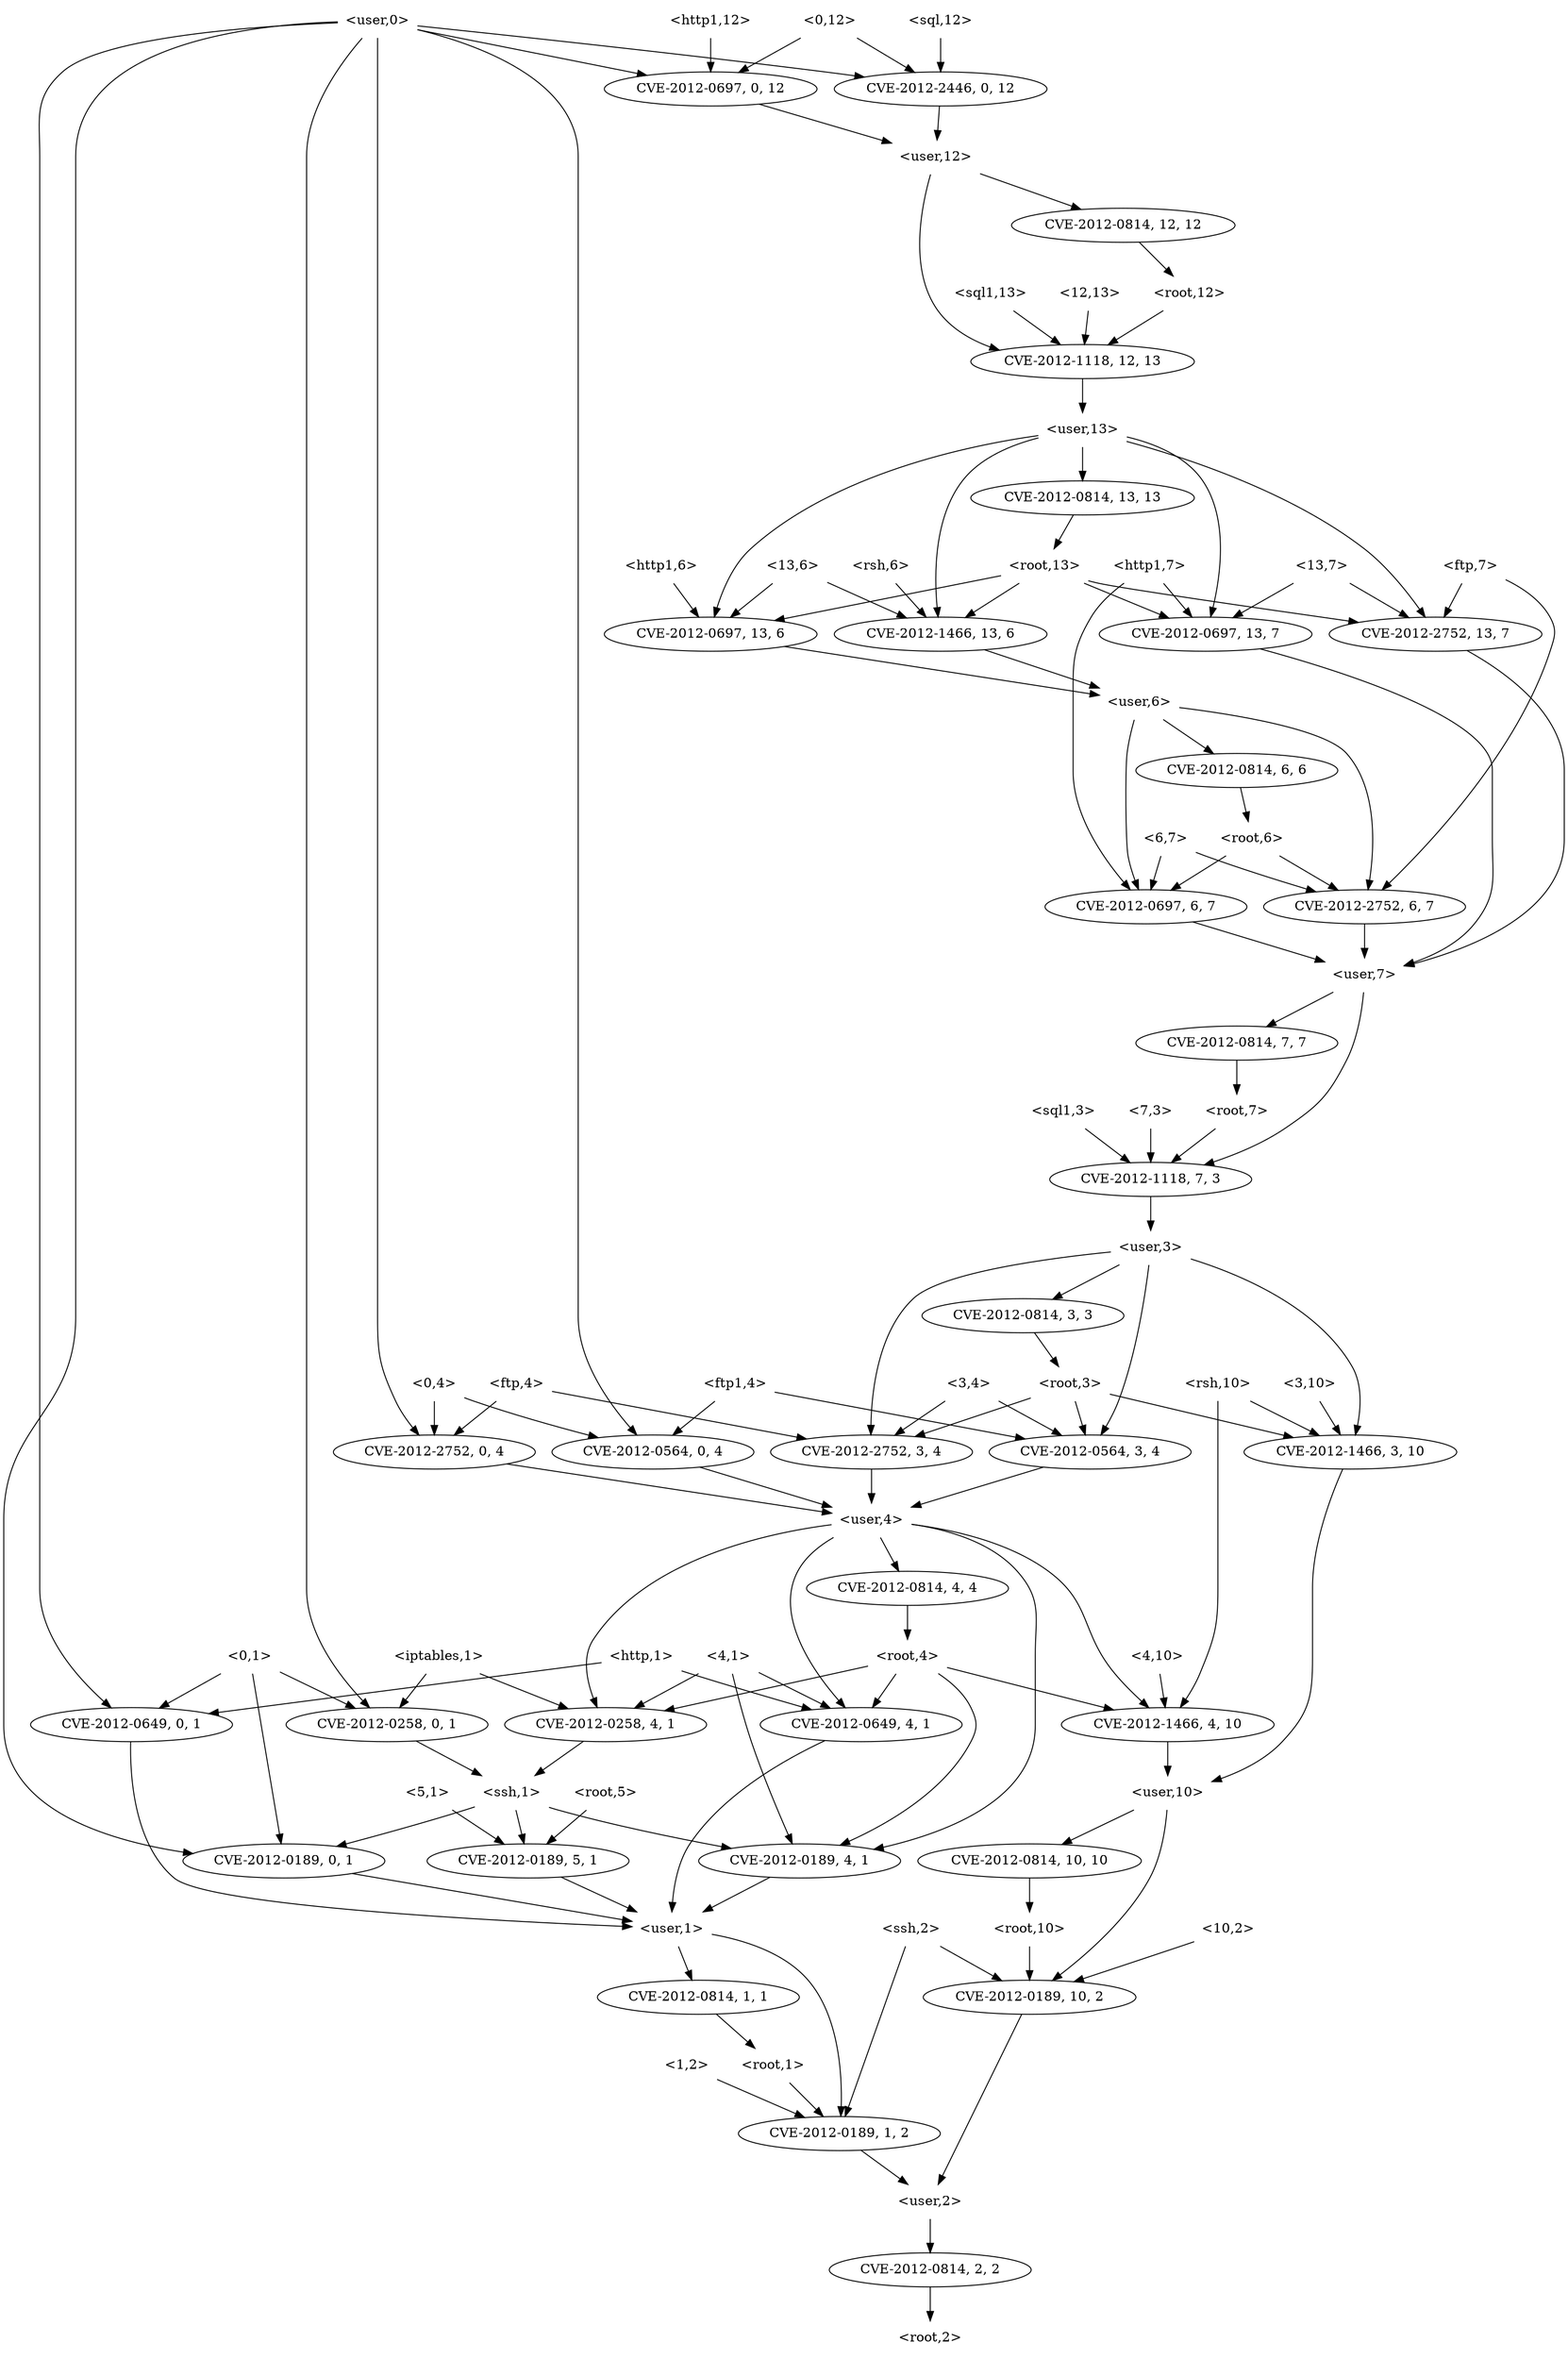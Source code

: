 strict digraph {
	graph [bb="0,0,1355,2484"];
	node [label="\N"];
	"<12,13>"	 [height=0.5,
		pos="711,2178",
		shape=plaintext,
		width=0.88889];
	"<v_sql1,12,13>"	 [height=0.5,
		label=<CVE-2012-1118, 12, 13>,
		pos="856,2106",
		width=2.7013];
	"<12,13>" -> "<v_sql1,12,13>"	 [pos="e,822.9,2123 743.18,2161.5 764.01,2151.4 791.34,2138.2 813.89,2127.3"];
	"<user,13>"	 [height=0.5,
		pos="856,2034",
		shape=plaintext,
		width=1.0069];
	"<v_sql1,12,13>" -> "<user,13>"	 [pos="e,856,2052.1 856,2087.7 856,2080 856,2070.7 856,2062.1"];
	"<root,5>"	 [height=0.5,
		pos="756,594",
		shape=plaintext,
		width=0.89583];
	"<v_ssh,5,1>"	 [height=0.5,
		label=<CVE-2012-0189, 5, 1>,
		pos="659,522",
		width=2.4499];
	"<root,5>" -> "<v_ssh,5,1>"	 [pos="e,682.03,539.62 732.02,575.7 719.39,566.58 703.73,555.28 690.17,545.49"];
	"<user,1>"	 [height=0.5,
		pos="659,450",
		shape=plaintext,
		width=0.91667];
	"<v_ssh,5,1>" -> "<user,1>"	 [pos="e,659,468.1 659,503.7 659,495.98 659,486.71 659,478.11"];
	"<v_iptables,4,1>"	 [height=0.5,
		label=<CVE-2012-0258, 4, 1>,
		pos="738,666",
		width=2.4499];
	"<ssh,1>"	 [height=0.5,
		pos="602,594",
		shape=plaintext,
		width=0.84028];
	"<v_iptables,4,1>" -> "<ssh,1>"	 [pos="e,632.27,610.58 707.14,649.12 687.61,639.07 662.2,625.98 641.24,615.2"];
	"<v_ssh,4,1>"	 [height=0.5,
		label=<CVE-2012-0189, 4, 1>,
		pos="854,522",
		width=2.4499];
	"<ssh,1>" -> "<v_ssh,4,1>"	 [pos="e,794.34,535.29 632.38,579.5 635.6,578.25 638.85,577.06 642,576 688.79,560.32 742.76,546.89 784.54,537.47"];
	"<ssh,1>" -> "<v_ssh,5,1>"	 [pos="e,645.07,540.1 616.09,575.7 622.92,567.3 631.26,557.07 638.76,547.86"];
	"<v_ssh,0,1>"	 [height=0.5,
		label=<CVE-2012-0189, 0, 1>,
		pos="330,522",
		width=2.4499];
	"<ssh,1>" -> "<v_ssh,0,1>"	 [pos="e,382.54,536.52 571.59,585.17 528.43,574.07 448.44,553.48 392.37,539.05"];
	"<13,7>"	 [height=0.5,
		pos="1099,1890",
		shape=plaintext,
		width=0.78472];
	"<v_ftp,13,7>"	 [height=0.5,
		label=<CVE-2012-2752, 13, 7>,
		pos="1205,1818",
		width=2.5686];
	"<13,7>" -> "<v_ftp,13,7>"	 [pos="e,1180.1,1835.5 1124.9,1871.9 1139,1862.6 1156.5,1851 1171.5,1841.1"];
	"<v_http1,13,7>"	 [height=0.5,
		label=<CVE-2012-0697, 13, 7>,
		pos="1001,1818",
		width=2.5686];
	"<13,7>" -> "<v_http1,13,7>"	 [pos="e,1024.1,1835.5 1075,1871.9 1062.2,1862.7 1046.2,1851.3 1032.3,1841.4"];
	"<user,7>"	 [height=0.5,
		pos="1141,1458",
		shape=plaintext,
		width=0.91667];
	"<v_ftp,13,7>" -> "<user,7>"	 [pos="e,1174,1467.1 1235.3,1800.8 1273.2,1778.1 1333,1733.1 1333,1675 1333,1675 1333,1675 1333,1601 1333,1527.3 1240.4,1487.5 1183.8,1470"];
	"<v_http1,13,7>" -> "<user,7>"	 [pos="e,1174.2,1469 1046.2,1802.2 1119.7,1776.7 1257,1722.6 1257,1675 1257,1675 1257,1675 1257,1601 1257,1560.6 1262.2,1544.4 1238,1512\
 1224.5,1493.9 1202.9,1481.2 1183.5,1472.8"];
	"<v_root,4,4>"	 [height=0.5,
		label=<CVE-2012-0814, 4, 4>,
		pos="854,810",
		width=2.4499];
	"<root,4>"	 [height=0.5,
		pos="854,738",
		shape=plaintext,
		width=0.89583];
	"<v_root,4,4>" -> "<root,4>"	 [pos="e,854,756.1 854,791.7 854,783.98 854,774.71 854,766.11"];
	"<root,4>" -> "<v_ssh,4,1>"	 [pos="e,859.82,540.44 859.82,719.56 862.93,709.33 866.43,696.08 868,684 874.18,636.4 874.18,623.6 868,576 866.9,567.51 864.84,558.43 862.63\
,550.24"];
	"<root,4>" -> "<v_iptables,4,1>"	 [pos="e,764.89,683.23 825.62,719.88 810,710.45 790.47,698.66 773.8,688.61"];
	"<v_http,4,1>"	 [height=0.5,
		label=<CVE-2012-0649, 4, 1>,
		pos="543,666",
		width=2.4499];
	"<root,4>" -> "<v_http,4,1>"	 [pos="e,600.02,679.83 821.6,729.71 771.73,718.48 675.1,696.73 609.81,682.04"];
	"<v_rsh,4,10>"	 [height=0.5,
		label=<CVE-2012-1466, 4, 10>,
		pos="1091,666",
		width=2.5686];
	"<root,4>" -> "<v_rsh,4,10>"	 [pos="e,1042.1,681.45 886.46,727.41 923.9,716.36 986.2,697.95 1032.2,684.36"];
	"<v_http,4,1>" -> "<user,1>"	 [pos="e,625.62,460.41 540.23,647.75 536.14,616.24 531.91,548.55 562,504 574.74,485.14 596.49,472.38 616.17,464.12"];
	"<v_ssh,1,2>"	 [height=0.5,
		label=<CVE-2012-0189, 1, 2>,
		pos="802,234",
		width=2.4499];
	"<user,1>" -> "<v_ssh,1,2>"	 [pos="e,803.85,252.06 692.01,442.57 718.35,435.66 754.03,421.97 774,396 803.96,357.04 806.2,297.07 804.51,262.38"];
	"<v_root,1,1>"	 [height=0.5,
		label=<CVE-2012-0814, 1, 1>,
		pos="677,378",
		width=2.4499];
	"<user,1>" -> "<v_root,1,1>"	 [pos="e,672.6,396.1 663.45,431.7 665.45,423.9 667.87,414.51 670.1,405.83"];
	"<root,3>"	 [height=0.5,
		pos="1007,1026",
		shape=plaintext,
		width=0.89583];
	"<v_rsh,3,10>"	 [height=0.5,
		label=<CVE-2012-1466, 3, 10>,
		pos="1262,954",
		width=2.5686];
	"<root,3>" -> "<v_rsh,3,10>"	 [pos="e,1210.6,969.11 1039.3,1016.1 1079.8,1005 1149.9,985.77 1200.7,971.83"];
	"<v_ftp1,3,4>"	 [height=0.5,
		label=<CVE-2012-0564, 3, 4>,
		pos="1025,954",
		width=2.4499];
	"<root,3>" -> "<v_ftp1,3,4>"	 [pos="e,1020.6,972.1 1011.4,1007.7 1013.5,999.9 1015.9,990.51 1018.1,981.83"];
	"<v_ftp,3,4>"	 [height=0.5,
		label=<CVE-2012-2752, 3, 4>,
		pos="830,954",
		width=2.4499];
	"<root,3>" -> "<v_ftp,3,4>"	 [pos="e,868.74,970.32 974.54,1012.2 947.61,1001.5 908.93,986.21 878.35,974.12"];
	"<user,10>"	 [height=0.5,
		pos="1093,594",
		shape=plaintext,
		width=1.0069];
	"<v_rsh,3,10>" -> "<user,10>"	 [pos="e,1129.4,608.11 1256.9,935.68 1249.6,909.11 1237,856.56 1237,811 1237,811 1237,811 1237,737 1237,692.68 1223,679.71 1192,648 1177.2\
,632.8 1157,620.93 1138.8,612.32"];
	"<user,4>"	 [height=0.5,
		pos="830,882",
		shape=plaintext,
		width=0.91667];
	"<v_ftp1,3,4>" -> "<user,4>"	 [pos="e,863.05,894.86 983.17,937.98 950.61,926.3 905.61,910.14 872.81,898.37"];
	"<v_ftp,3,4>" -> "<user,4>"	 [pos="e,830,900.1 830,935.7 830,927.98 830,918.71 830,910.11"];
	"<0,1>"	 [height=0.5,
		pos="185,738",
		shape=plaintext,
		width=0.75];
	"<v_http,0,1>"	 [height=0.5,
		label=<CVE-2012-0649, 0, 1>,
		pos="116,666",
		width=2.4499];
	"<0,1>" -> "<v_http,0,1>"	 [pos="e,132.86,684.1 167.94,719.7 159.5,711.14 149.18,700.66 139.96,691.3"];
	"<v_iptables,0,1>"	 [height=0.5,
		label=<CVE-2012-0258, 0, 1>,
		pos="348,666",
		width=2.4499];
	"<0,1>" -> "<v_iptables,0,1>"	 [pos="e,310.02,682.32 212.07,724.06 215.07,722.67 218.09,721.29 221,720 247.1,708.4 276.51,696.08 300.45,686.24"];
	"<0,1>" -> "<v_ssh,0,1>"	 [pos="e,318.53,539.94 196.62,719.85 222.08,682.27 282.9,592.51 312.81,548.37"];
	"<v_http,0,1>" -> "<user,1>"	 [pos="e,625.78,451.76 122.77,648.03 137.27,614.12 174.82,538.33 233,504 297.11,466.17 520.56,455.11 615.64,452.07"];
	"<v_iptables,0,1>" -> "<ssh,1>"	 [pos="e,571.46,603.42 398.18,651.17 446.07,637.97 517.29,618.35 561.62,606.13"];
	"<v_ssh,0,1>" -> "<user,1>"	 [pos="e,625.76,458.07 388.82,508.49 454.03,494.61 557.66,472.56 615.8,460.19"];
	"<rsh,6>"	 [height=0.5,
		pos="772,1890",
		shape=plaintext,
		width=0.81944];
	"<v_rsh,13,6>"	 [height=0.5,
		label=<CVE-2012-1466, 13, 6>,
		pos="759,1818",
		width=2.5686];
	"<rsh,6>" -> "<v_rsh,13,6>"	 [pos="e,762.18,1836.1 768.79,1871.7 767.35,1864 765.63,1854.7 764.04,1846.1"];
	"<user,6>"	 [height=0.5,
		pos="941,1746",
		shape=plaintext,
		width=0.91667];
	"<v_rsh,13,6>" -> "<user,6>"	 [pos="e,907.85,1759.8 798.94,1801.6 828.4,1790.3 868.41,1774.9 898.47,1763.4"];
	"<root,7>"	 [height=0.5,
		pos="1079,1314",
		shape=plaintext,
		width=0.89583];
	"<v_sql1,7,3>"	 [height=0.5,
		label=<CVE-2012-1118, 7, 3>,
		pos="1079,1242",
		width=2.4499];
	"<root,7>" -> "<v_sql1,7,3>"	 [pos="e,1079,1260.1 1079,1295.7 1079,1288 1079,1278.7 1079,1270.1"];
	"<user,3>"	 [height=0.5,
		pos="1079,1170",
		shape=plaintext,
		width=0.91667];
	"<v_sql1,7,3>" -> "<user,3>"	 [pos="e,1079,1188.1 1079,1223.7 1079,1216 1079,1206.7 1079,1198.1"];
	"<http,1>"	 [height=0.5,
		pos="263,738",
		shape=plaintext,
		width=0.89583];
	"<http,1>" -> "<v_http,0,1>"	 [pos="e,149.2,682.81 230.74,721.64 209.5,711.52 181.46,698.17 158.41,687.2"];
	"<http,1>" -> "<v_http,4,1>"	 [pos="e,489.65,680.34 295.39,728.9 340.28,717.68 422.31,697.17 479.61,682.85"];
	"<user,7>" -> "<v_sql1,7,3>"	 [pos="e,1096,1260.1 1141.6,1439.8 1142.2,1409.5 1140.5,1345.2 1120,1296 1115.8,1286 1109.3,1276.3 1102.6,1267.9"];
	"<v_root,7,7>"	 [height=0.5,
		label=<CVE-2012-0814, 7, 7>,
		pos="1025,1386",
		width=2.4499];
	"<user,7>" -> "<v_root,7,7>"	 [pos="e,1051.9,1403.2 1112.6,1439.9 1097,1430.5 1077.5,1418.7 1060.8,1408.6"];
	"<5,1>"	 [height=0.5,
		pos="678,594",
		shape=plaintext,
		width=0.75];
	"<5,1>" -> "<v_ssh,5,1>"	 [pos="e,663.64,540.1 673.3,575.7 671.19,567.9 668.64,558.51 666.28,549.83"];
	"<3,10>"	 [height=0.5,
		pos="1221,1026",
		shape=plaintext,
		width=0.78472];
	"<3,10>" -> "<v_rsh,3,10>"	 [pos="e,1252,972.1 1231.1,1007.7 1235.9,999.64 1241.6,989.89 1246.8,980.98"];
	"<v_root,7,7>" -> "<root,7>"	 [pos="e,1065.7,1332.3 1038.1,1368.1 1044.5,1359.8 1052.3,1349.6 1059.4,1340.4"];
	"<v_root,3,3>"	 [height=0.5,
		label=<CVE-2012-0814, 3, 3>,
		pos="963,1098",
		width=2.4499];
	"<v_root,3,3>" -> "<root,3>"	 [pos="e,996.14,1044.3 973.65,1080.1 978.76,1071.9 985,1062 990.69,1052.9"];
	"<ftp1,4>"	 [height=0.5,
		pos="710,1026",
		shape=plaintext,
		width=0.89583];
	"<v_ftp1,0,4>"	 [height=0.5,
		label=<CVE-2012-0564, 0, 4>,
		pos="635,954",
		width=2.4499];
	"<ftp1,4>" -> "<v_ftp1,0,4>"	 [pos="e,653.07,971.86 691.46,1007.7 682.13,998.99 670.67,988.29 660.52,978.82"];
	"<ftp1,4>" -> "<v_ftp1,3,4>"	 [pos="e,967.71,967.73 742.52,1017.8 793.06,1006.5 891.51,984.67 957.77,969.94"];
	"<v_ftp1,0,4>" -> "<user,4>"	 [pos="e,796.95,894.86 676.83,937.98 709.39,926.3 754.39,910.14 787.19,898.37"];
	"<iptables,1>"	 [height=0.5,
		pos="595,738",
		shape=plaintext,
		width=1.1944];
	"<iptables,1>" -> "<v_iptables,0,1>"	 [pos="e,397.32,680.98 551.98,724.81 511.88,713.44 451.75,696.4 407.15,683.76"];
	"<iptables,1>" -> "<v_iptables,4,1>"	 [pos="e,705.34,682.99 629.98,719.88 650.01,710.07 675.25,697.72 696.3,687.41"];
	"<user,2>"	 [height=0.5,
		pos="873,162",
		shape=plaintext,
		width=0.91667];
	"<v_root,2,2>"	 [height=0.5,
		label=<CVE-2012-0814, 2, 2>,
		pos="873,90",
		width=2.4499];
	"<user,2>" -> "<v_root,2,2>"	 [pos="e,873,108.1 873,143.7 873,135.98 873,126.71 873,118.11"];
	"<root,2>"	 [height=0.5,
		pos="873,18",
		shape=plaintext,
		width=0.89583];
	"<v_root,2,2>" -> "<root,2>"	 [pos="e,873,36.104 873,71.697 873,63.983 873,54.712 873,46.112"];
	"<v_http1,0,12>"	 [height=0.5,
		label=<CVE-2012-0697, 0, 12>,
		pos="555,2394",
		width=2.5686];
	"<user,12>"	 [height=0.5,
		pos="754,2322",
		shape=plaintext,
		width=1.0069];
	"<v_http1,0,12>" -> "<user,12>"	 [pos="e,717.72,2335.8 597.69,2378 630.22,2366.5 674.95,2350.8 708.22,2339.1"];
	"<v_root,12,12>"	 [height=0.5,
		label=<CVE-2012-0814, 12, 12>,
		pos="736,2250",
		width=2.7013];
	"<user,12>" -> "<v_root,12,12>"	 [pos="e,740.4,2268.1 749.55,2303.7 747.55,2295.9 745.13,2286.5 742.9,2277.8"];
	"<user,12>" -> "<v_sql1,12,13>"	 [pos="e,859.24,2124.1 790.28,2308.4 808.94,2300 830.2,2286.9 842,2268 867.59,2227 865.07,2168.2 860.69,2134.2"];
	"<root,1>"	 [height=0.5,
		pos="741,306",
		shape=plaintext,
		width=0.89583];
	"<root,1>" -> "<v_ssh,1,2>"	 [pos="e,787.09,252.1 756.08,287.7 763.39,279.3 772.31,269.07 780.34,259.86"];
	"<v_ssh,1,2>" -> "<user,2>"	 [pos="e,855.48,180.28 819.19,216.05 827.87,207.5 838.56,196.96 848.11,187.54"];
	"<user,13>" -> "<v_rsh,13,6>"	 [pos="e,748.22,1835.9 819.67,2023.5 796.41,2015.6 767.43,2002 750,1980 719.84,1941.9 722.02,1919.3 733,1872 735.15,1862.7 739.18,1853.2\
 743.42,1844.8"];
	"<v_root,13,13>"	 [height=0.5,
		label=<CVE-2012-0814, 13, 13>,
		pos="856,1962",
		width=2.7013];
	"<user,13>" -> "<v_root,13,13>"	 [pos="e,856,1980.1 856,2015.7 856,2008 856,1998.7 856,1990.1"];
	"<v_http1,13,6>"	 [height=0.5,
		label=<CVE-2012-0697, 13, 6>,
		pos="555,1818",
		width=2.5686];
	"<user,13>" -> "<v_http1,13,6>"	 [pos="e,542.31,1836.1 819.62,2031.6 749.49,2026.7 596.62,2004.9 530,1908 517.03,1889.1 526.28,1863.7 537.01,1844.8"];
	"<user,13>" -> "<v_ftp,13,7>"	 [pos="e,1195.2,1836 892.39,2023.4 949.14,2007 1060.1,1969.5 1136,1908 1158,1890.2 1177.2,1864 1189.8,1844.6"];
	"<user,13>" -> "<v_http1,13,7>"	 [pos="e,1001.9,1836.5 892.37,2022.3 915.05,2014 943.36,2000.5 962,1980 995.71,1943 1001.6,1881.9 1001.9,1846.6"];
	"<root,13>"	 [height=0.5,
		pos="856,1890",
		shape=plaintext,
		width=1];
	"<v_root,13,13>" -> "<root,13>"	 [pos="e,856,1908.1 856,1943.7 856,1936 856,1926.7 856,1918.1"];
	"<v_http1,13,6>" -> "<user,6>"	 [pos="e,907.82,1753 620.04,1805.2 699.13,1790.9 830.4,1767.1 897.94,1754.8"];
	"<user,4>" -> "<v_ssh,4,1>"	 [pos="e,880.61,539.32 863.05,875.18 890.7,868.54 929.04,854.93 951,828 976.56,796.66 970,779.45 970,739 970,739 970,739 970,665 970,613.2\
 923.14,569.89 888.99,545.19"];
	"<user,4>" -> "<v_iptables,4,1>"	 [pos="e,735.75,684.39 796.62,864.85 782.04,856.03 766.19,843.67 757,828 732.6,786.37 732.36,728.29 734.86,694.46"];
	"<user,4>" -> "<v_root,4,4>"	 [pos="e,848.14,828.1 835.93,863.7 838.61,855.9 841.83,846.51 844.8,837.83"];
	"<user,4>" -> "<v_http,4,1>"	 [pos="e,537.79,684.31 796.85,877.96 734.42,870.23 600.48,843.74 543,756 531.19,737.98 532.25,713.19 535.65,694.35"];
	"<user,4>" -> "<v_rsh,4,10>"	 [pos="e,1075.2,684.02 863.07,876.56 896.72,870.57 948.8,857.09 984,828 1026.7,792.75 1014.2,765.28 1046,720 1052.8,710.32 1061,700.29 \
1068.5,691.59"];
	"<rsh,10>"	 [height=0.5,
		pos="1141,1026",
		shape=plaintext,
		width=0.92361];
	"<rsh,10>" -> "<v_rsh,3,10>"	 [pos="e,1234,971.23 1170.6,1007.9 1187,998.36 1207.7,986.44 1225.1,976.33"];
	"<rsh,10>" -> "<v_rsh,4,10>"	 [pos="e,1102.3,684.03 1141,1008 1141,981.29 1141,928.11 1141,883 1141,883 1141,883 1141,809 1141,768.46 1135.6,757.83 1121,720 1117.4,\
710.73 1112.4,701.12 1107.5,692.67"];
	"<v_rsh,4,10>" -> "<user,10>"	 [pos="e,1092.5,612.1 1091.5,647.7 1091.7,639.98 1092,630.71 1092.2,622.11"];
	"<6,7>"	 [height=0.5,
		pos="973,1602",
		shape=plaintext,
		width=0.75];
	"<v_http1,6,7>"	 [height=0.5,
		label=<CVE-2012-0697, 6, 7>,
		pos="946,1530",
		width=2.4499];
	"<6,7>" -> "<v_http1,6,7>"	 [pos="e,952.6,1548.1 966.33,1583.7 963.29,1575.8 959.62,1566.3 956.24,1557.5"];
	"<v_ftp,6,7>"	 [height=0.5,
		label=<CVE-2012-2752, 6, 7>,
		pos="1141,1530",
		width=2.4499];
	"<6,7>" -> "<v_ftp,6,7>"	 [pos="e,1101.5,1546.2 1000,1588 1003.1,1586.6 1006.1,1585.3 1009,1584 1036.2,1572.1 1066.9,1559.7 1091.9,1549.9"];
	"<v_http1,6,7>" -> "<user,7>"	 [pos="e,1108,1470.9 987.83,1514 1020.4,1502.3 1065.4,1486.1 1098.2,1474.4"];
	"<v_ftp,6,7>" -> "<user,7>"	 [pos="e,1141,1476.1 1141,1511.7 1141,1504 1141,1494.7 1141,1486.1"];
	"<ftp,4>"	 [height=0.5,
		pos="515,1026",
		shape=plaintext,
		width=0.8125];
	"<v_ftp,0,4>"	 [height=0.5,
		label=<CVE-2012-2752, 0, 4>,
		pos="440,954",
		width=2.4499];
	"<ftp,4>" -> "<v_ftp,0,4>"	 [pos="e,458.07,971.86 496.46,1007.7 487.13,998.99 475.67,988.29 465.52,978.82"];
	"<ftp,4>" -> "<v_ftp,3,4>"	 [pos="e,772.53,967.77 544.35,1018.5 593.74,1007.5 694.7,985.07 762.38,970.03"];
	"<v_ftp,0,4>" -> "<user,4>"	 [pos="e,796.65,888.99 503.96,941.52 583.72,927.2 717.89,903.12 786.6,890.79"];
	"<v_root,1,1>" -> "<root,1>"	 [pos="e,725.21,324.28 692.49,360.05 700.24,351.58 709.76,341.17 718.31,331.82"];
	"<sql,12>"	 [height=0.5,
		pos="759,2466",
		shape=plaintext,
		width=0.91667];
	"<v_sql,0,12>"	 [height=0.5,
		label=<CVE-2012-2446, 0, 12>,
		pos="759,2394",
		width=2.5686];
	"<sql,12>" -> "<v_sql,0,12>"	 [pos="e,759,2412.1 759,2447.7 759,2440 759,2430.7 759,2422.1"];
	"<v_sql,0,12>" -> "<user,12>"	 [pos="e,755.22,2340.1 757.76,2375.7 757.21,2368 756.55,2358.7 755.94,2350.1"];
	"<user,3>" -> "<v_rsh,3,10>"	 [pos="e,1265.5,972.27 1112.2,1156.7 1154.5,1139 1226.1,1101.9 1258,1044 1268.3,1025.3 1268.6,1000.9 1266.8,982.4"];
	"<user,3>" -> "<v_root,3,3>"	 [pos="e,989.89,1115.2 1050.6,1151.9 1035,1142.5 1015.5,1130.7 998.8,1120.6"];
	"<user,3>" -> "<v_ftp1,3,4>"	 [pos="e,1033.7,972.3 1076.9,1151.8 1073.1,1122 1063.8,1059.1 1048,1008 1045.3,999.18 1041.5,989.86 1037.9,981.53"];
	"<user,3>" -> "<v_ftp,3,4>"	 [pos="e,828.47,972.01 1045.9,1165 992.53,1157.9 890.82,1141.4 866,1116 830.91,1080.1 827,1017.8 828.02,982.16"];
	"<root,10>"	 [height=0.5,
		pos="1034,450",
		shape=plaintext,
		width=1];
	"<v_ssh,10,2>"	 [height=0.5,
		label=<CVE-2012-0189, 10, 2>,
		pos="970,378",
		width=2.5686];
	"<root,10>" -> "<v_ssh,10,2>"	 [pos="e,985.64,396.1 1018.2,431.7 1010.4,423.22 1001,412.86 992.48,403.58"];
	"<v_ssh,10,2>" -> "<user,2>"	 [pos="e,881.61,180.1 962.76,359.98 950.17,330.49 923.24,268.07 899,216 894.91,207.22 890.3,197.71 886.11,189.2"];
	"<4,10>"	 [height=0.5,
		pos="1084,738",
		shape=plaintext,
		width=0.78472];
	"<4,10>" -> "<v_rsh,4,10>"	 [pos="e,1089.3,684.1 1085.7,719.7 1086.5,711.98 1087.4,702.71 1088.3,694.11"];
	"<user,10>" -> "<v_ssh,10,2>"	 [pos="e,967.11,396.34 1056.5,583.97 1033.3,576.26 1004.8,562.7 989,540 961.27,500.2 962.27,441.02 965.88,406.59"];
	"<v_root,10,10>"	 [height=0.5,
		label=<CVE-2012-0814, 10, 10>,
		pos="1095,522",
		width=2.7013];
	"<user,10>" -> "<v_root,10,10>"	 [pos="e,1094.5,540.1 1093.5,575.7 1093.7,567.98 1094,558.71 1094.2,550.11"];
	"<10,2>"	 [height=0.5,
		pos="1117,450",
		shape=plaintext,
		width=0.78472];
	"<10,2>" -> "<v_ssh,10,2>"	 [pos="e,1003.4,394.91 1088.7,435.5 1067.1,425.22 1037,410.88 1012.5,399.23"];
	"<http1,12>"	 [height=0.5,
		pos="555,2466",
		shape=plaintext,
		width=1.0833];
	"<http1,12>" -> "<v_http1,0,12>"	 [pos="e,555,2412.1 555,2447.7 555,2440 555,2430.7 555,2422.1"];
	"<13,6>"	 [height=0.5,
		pos="657,1890",
		shape=plaintext,
		width=0.78472];
	"<13,6>" -> "<v_rsh,13,6>"	 [pos="e,735.01,1835.5 681.95,1871.9 695.33,1862.7 711.99,1851.3 726.38,1841.4"];
	"<13,6>" -> "<v_http1,13,6>"	 [pos="e,578.99,1835.5 632.05,1871.9 618.67,1862.7 602.01,1851.3 587.62,1841.4"];
	"<v_ssh,4,1>" -> "<user,1>"	 [pos="e,692.05,462.86 812.17,505.98 779.61,494.3 734.61,478.14 701.81,466.37"];
	"<user,6>" -> "<v_http1,6,7>"	 [pos="e,942.35,1548.1 939.33,1727.6 936.77,1698 932.61,1636.1 937,1584 937.72,1575.5 939.07,1566.3 940.51,1558"];
	"<v_root,6,6>"	 [height=0.5,
		label=<CVE-2012-0814, 6, 6>,
		pos="1034,1674",
		width=2.4499];
	"<user,6>" -> "<v_root,6,6>"	 [pos="e,1011.9,1691.6 963.99,1727.7 975.99,1718.7 990.83,1707.5 1003.7,1697.8"];
	"<user,6>" -> "<v_ftp,6,7>"	 [pos="e,1145.8,1548.3 974.13,1740.4 1023.2,1732.9 1111.3,1716.3 1131,1692 1161.7,1654.1 1155.3,1593.4 1148,1558.3"];
	"<http1,7>"	 [height=0.5,
		pos="946,1890",
		shape=plaintext,
		width=0.97917];
	"<http1,7>" -> "<v_http1,6,7>"	 [pos="e,932,1548.2 926.41,1871.6 916.76,1862.1 905.77,1849.4 899,1836 880.76,1799.9 880,1787.4 880,1747 880,1747 880,1747 880,1673 880\
,1628.8 906.57,1583.6 925.99,1556.4"];
	"<http1,7>" -> "<v_http1,13,7>"	 [pos="e,987.56,1836.1 959.6,1871.7 966.12,1863.4 974.07,1853.3 981.25,1844.1"];
	"<ssh,2>"	 [height=0.5,
		pos="876,450",
		shape=plaintext,
		width=0.84028];
	"<ssh,2>" -> "<v_ssh,1,2>"	 [pos="e,807.96,252.23 870.07,431.85 857.21,394.68 826.7,306.44 811.27,261.82"];
	"<ssh,2>" -> "<v_ssh,10,2>"	 [pos="e,947.68,395.62 899.24,431.7 911.37,422.66 926.36,411.5 939.42,401.77"];
	"<0,4>"	 [height=0.5,
		pos="440,1026",
		shape=plaintext,
		width=0.75];
	"<0,4>" -> "<v_ftp1,0,4>"	 [pos="e,587.5,969.2 467.37,1011.7 470.26,1010.4 473.18,1009.1 476,1008 509.26,994.66 547.32,981.89 577.87,972.22"];
	"<0,4>" -> "<v_ftp,0,4>"	 [pos="e,440,972.1 440,1007.7 440,999.98 440,990.71 440,982.11"];
	"<root,6>"	 [height=0.5,
		pos="1051,1602",
		shape=plaintext,
		width=0.89583];
	"<root,6>" -> "<v_http1,6,7>"	 [pos="e,970.7,1547.5 1025.3,1583.9 1011.4,1574.6 994.07,1563 979.16,1553.1"];
	"<root,6>" -> "<v_ftp,6,7>"	 [pos="e,1119.6,1547.6 1073.2,1583.7 1084.9,1574.7 1099.2,1563.5 1111.7,1553.8"];
	"<3,4>"	 [height=0.5,
		pos="917,1026",
		shape=plaintext,
		width=0.75];
	"<3,4>" -> "<v_ftp1,3,4>"	 [pos="e,999.6,971.47 943.42,1007.9 957.72,998.61 975.56,987.05 990.9,977.1"];
	"<3,4>" -> "<v_ftp,3,4>"	 [pos="e,850.66,971.62 895.49,1007.7 884.37,998.75 870.65,987.71 858.64,978.05"];
	"<root,12>"	 [height=0.5,
		pos="797,2178",
		shape=plaintext,
		width=1];
	"<v_root,12,12>" -> "<root,12>"	 [pos="e,781.95,2196.3 750.77,2232.1 758.15,2223.6 767.23,2213.2 775.38,2203.8"];
	"<v_root,10,10>" -> "<root,10>"	 [pos="e,1049.1,468.28 1080.2,504.05 1072.9,495.58 1063.8,485.17 1055.6,475.82"];
	"<http1,6>"	 [height=0.5,
		pos="575,1890",
		shape=plaintext,
		width=0.97917];
	"<http1,6>" -> "<v_http1,13,6>"	 [pos="e,559.89,1836.1 570.06,1871.7 567.83,1863.9 565.15,1854.5 562.67,1845.8"];
	"<root,13>" -> "<v_rsh,13,6>"	 [pos="e,782.03,1835.6 832.02,1871.7 819.39,1862.6 803.73,1851.3 790.17,1841.5"];
	"<root,13>" -> "<v_http1,13,6>"	 [pos="e,623.05,1830.3 819.76,1875 816.48,1873.9 813.19,1872.9 810,1872 751.43,1855.2 683.86,1841.4 632.99,1832.1"];
	"<root,13>" -> "<v_ftp,13,7>"	 [pos="e,1137.8,1830.4 892.16,1874.7 895.13,1873.7 898.1,1872.8 901,1872 911.94,1869 1041.4,1846.8 1127.8,1832.1"];
	"<root,13>" -> "<v_http1,13,7>"	 [pos="e,967.88,1835 891.47,1871.9 911.77,1862.1 937.37,1849.7 958.72,1839.4"];
	"<sql1,3>"	 [height=0.5,
		pos="1202,1314",
		shape=plaintext,
		width=0.91667];
	"<sql1,3>" -> "<v_sql1,7,3>"	 [pos="e,1107.5,1259.2 1171.9,1295.9 1155.2,1286.4 1134.2,1274.4 1116.5,1264.3"];
	"<v_root,6,6>" -> "<root,6>"	 [pos="e,1046.8,1620.1 1038.2,1655.7 1040.1,1647.9 1042.4,1638.5 1044.5,1629.8"];
	"<4,1>"	 [height=0.5,
		pos="683,738",
		shape=plaintext,
		width=0.75];
	"<4,1>" -> "<v_ssh,4,1>"	 [pos="e,857.37,540.25 710.13,735.87 744.94,732.84 804.47,722.03 835,684 865.66,645.81 863.42,585.16 858.84,550.22"];
	"<4,1>" -> "<v_iptables,4,1>"	 [pos="e,724.56,684.1 696.6,719.7 703.12,711.39 711.07,701.28 718.25,692.14"];
	"<4,1>" -> "<v_http,4,1>"	 [pos="e,574.66,682.83 655.67,723.34 635.25,713.13 606.99,699 583.89,687.44"];
	"<user,0>"	 [height=0.5,
		pos="385,2466",
		shape=plaintext,
		width=0.91667];
	"<user,0>" -> "<v_ftp,0,4>"	 [pos="e,425.84,972.15 385,2448 385,2421.3 385,2368.1 385,2323 385,2323 385,2323 385,1097 385,1056.6 388.12,1045.2 404,1008 408.08,998.43\
 413.99,988.78 419.84,980.39"];
	"<user,0>" -> "<v_iptables,0,1>"	 [pos="e,343.14,684.33 372.06,2447.7 354.16,2421.9 324,2371.3 324,2323 324,2323 324,2323 324,809 324,768.65 333.54,722.74 340.59,694.32"];
	"<user,0>" -> "<v_sql,0,12>"	 [pos="e,694.96,2407 418.19,2458.8 477.68,2447.7 603.8,2424 684.82,2408.9"];
	"<user,0>" -> "<v_ftp1,0,4>"	 [pos="e,628.43,972.2 395.15,2447.7 409.51,2421.6 434,2370.2 434,2323 434,2323 434,2323 434,1889 434,1522.2 583.96,1092.2 624.82,981.87"];
	"<user,0>" -> "<v_http1,0,12>"	 [pos="e,517.46,2410.5 418.18,2451.3 443.79,2440.8 479.55,2426.1 508.09,2414.3"];
	"<user,0>" -> "<v_http,0,1>"	 [pos="e,99.458,683.73 352,2464 278.45,2461.1 104.26,2450.2 62,2412 31.609,2384.5 38,2364 38,2323 38,2323 38,2323 38,809 38,763.12 69.671\
,718.05 92.65,691.39"];
	"<user,0>" -> "<v_ssh,0,1>"	 [pos="e,242.43,524.47 351.93,2464.7 272.22,2462.1 76,2443.4 76,2323 76,2323 76,2323 76,1025 76,924.07 0,911.93 0,811 0,811 0,811 0,665\
 0,562.9 134.95,533.31 232.25,525.25"];
	"<root,12>" -> "<v_sql1,12,13>"	 [pos="e,841.58,2124.1 811.58,2159.7 818.66,2151.3 827.28,2141.1 835.05,2131.9"];
	"<1,2>"	 [height=0.5,
		pos="663,306",
		shape=plaintext,
		width=0.75];
	"<1,2>" -> "<v_ssh,1,2>"	 [pos="e,770.56,250.83 690.13,291.34 710.41,281.13 738.46,267 761.41,255.44"];
	"<7,3>"	 [height=0.5,
		pos="1001,1314",
		shape=plaintext,
		width=0.75];
	"<7,3>" -> "<v_sql1,7,3>"	 [pos="e,1060.5,1259.6 1020.3,1295.7 1030.2,1286.8 1042.3,1275.9 1053,1266.3"];
	"<ftp,7>"	 [height=0.5,
		pos="1238,1890",
		shape=plaintext,
		width=0.8125];
	"<ftp,7>" -> "<v_ftp,6,7>"	 [pos="e,1156.2,1547.9 1267.4,1874.3 1281.9,1865.4 1297.9,1852.5 1306,1836 1313,1821.6 1310.3,1815.4 1306,1800 1277.8,1700 1200.8,1600.5\
 1162.8,1555.7"];
	"<ftp,7>" -> "<v_ftp,13,7>"	 [pos="e,1213.1,1836.1 1229.8,1871.7 1226.1,1863.7 1221.5,1854.1 1217.4,1845.3"];
	"<sql1,13>"	 [height=0.5,
		pos="926,2178",
		shape=plaintext,
		width=1.0069];
	"<sql1,13>" -> "<v_sql1,12,13>"	 [pos="e,873.1,2124.1 908.7,2159.7 900.14,2151.1 889.66,2140.7 880.3,2131.3"];
	"<0,12>"	 [height=0.5,
		pos="660,2466",
		shape=plaintext,
		width=0.78472];
	"<0,12>" -> "<v_http1,0,12>"	 [pos="e,579.7,2411.5 634.31,2447.9 620.41,2438.6 603.07,2427 588.16,2417.1"];
	"<0,12>" -> "<v_sql,0,12>"	 [pos="e,735.71,2411.5 684.22,2447.9 697.21,2438.7 713.37,2427.3 727.34,2417.4"];
}
